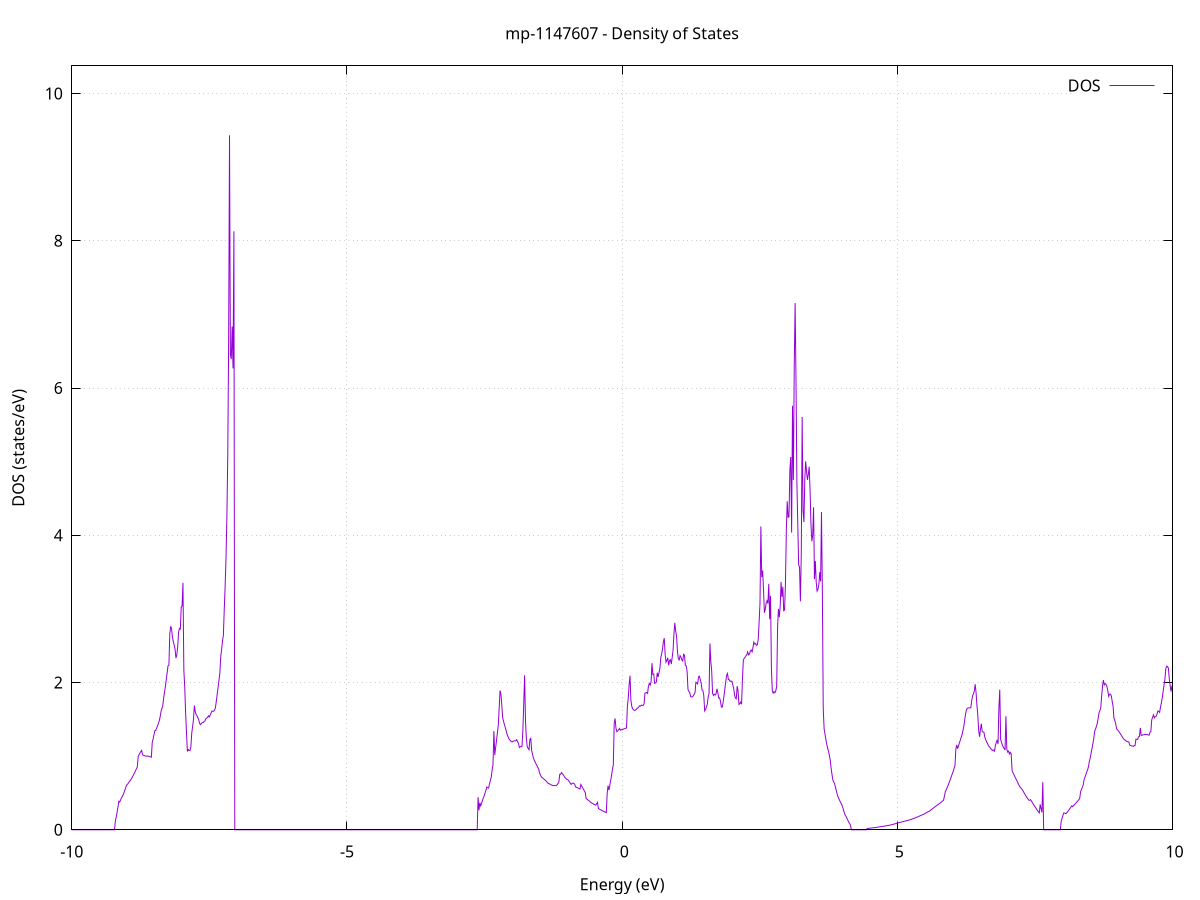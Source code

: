 set title 'mp-1147607 - Density of States'
set xlabel 'Energy (eV)'
set ylabel 'DOS (states/eV)'
set grid
set xrange [-10:10]
set yrange [0:10.375]
set xzeroaxis lt -1
set terminal png size 800,600
set output 'mp-1147607_dos_gnuplot.png'
plot '-' using 1:2 with lines title 'DOS'
-12.336600 0.000000
-12.320700 0.000000
-12.304700 0.000000
-12.288800 0.000000
-12.272800 0.000000
-12.256900 0.000000
-12.240900 0.000000
-12.224900 0.000000
-12.209000 0.000000
-12.193000 0.000000
-12.177100 0.000000
-12.161100 0.000000
-12.145100 0.000000
-12.129200 0.000000
-12.113200 0.000000
-12.097300 0.000000
-12.081300 0.000000
-12.065300 0.000000
-12.049400 0.000000
-12.033400 0.000000
-12.017500 0.000000
-12.001500 0.000000
-11.985600 0.000000
-11.969600 0.000000
-11.953600 0.000000
-11.937700 0.000000
-11.921700 0.000000
-11.905800 0.000000
-11.889800 0.000000
-11.873800 0.000000
-11.857900 0.000000
-11.841900 0.000000
-11.826000 0.000000
-11.810000 0.000000
-11.794100 0.000000
-11.778100 0.000000
-11.762100 0.000000
-11.746200 0.000000
-11.730200 0.000000
-11.714300 0.000000
-11.698300 0.000000
-11.682300 0.000000
-11.666400 0.000000
-11.650400 0.000000
-11.634500 0.000000
-11.618500 0.000000
-11.602500 0.000000
-11.586600 0.000000
-11.570600 0.000000
-11.554700 0.000000
-11.538700 0.000000
-11.522800 0.000000
-11.506800 0.000000
-11.490800 0.000000
-11.474900 0.000000
-11.458900 0.000000
-11.443000 0.000000
-11.427000 0.000000
-11.411000 0.000000
-11.395100 0.000000
-11.379100 0.000000
-11.363200 0.000000
-11.347200 0.000000
-11.331300 0.000000
-11.315300 0.000000
-11.299300 0.000000
-11.283400 0.000000
-11.267400 0.000000
-11.251500 0.000000
-11.235500 0.000000
-11.219500 0.000000
-11.203600 0.000000
-11.187600 0.000000
-11.171700 0.000000
-11.155700 0.000000
-11.139700 0.000000
-11.123800 0.000000
-11.107800 0.000000
-11.091900 0.000000
-11.075900 0.000000
-11.060000 0.000000
-11.044000 0.000000
-11.028000 0.000000
-11.012100 0.000000
-10.996100 0.000000
-10.980200 0.000000
-10.964200 0.000000
-10.948200 0.000000
-10.932300 0.000000
-10.916300 0.000000
-10.900400 0.000000
-10.884400 0.000000
-10.868500 0.000000
-10.852500 0.000000
-10.836500 0.000000
-10.820600 0.601000
-10.804600 8.304300
-10.788700 9.154700
-10.772700 10.847300
-10.756700 14.480400
-10.740800 12.929200
-10.724800 16.156800
-10.708900 11.578600
-10.692900 7.601000
-10.676900 7.983300
-10.661000 8.047900
-10.645000 4.837700
-10.629100 4.060300
-10.613100 4.159400
-10.597200 5.691500
-10.581200 8.317900
-10.565200 9.568600
-10.549300 11.417500
-10.533300 11.429700
-10.517400 11.474700
-10.501400 16.737500
-10.485400 20.088700
-10.469500 21.642100
-10.453500 0.000000
-10.437600 0.000000
-10.421600 0.000000
-10.405700 0.000000
-10.389700 0.000000
-10.373700 0.000000
-10.357800 27.125000
-10.341800 104.981400
-10.325900 59.890200
-10.309900 209.116600
-10.293900 16.863900
-10.278000 74.113300
-10.262000 0.000000
-10.246100 0.000000
-10.230100 0.000000
-10.214100 0.000000
-10.198200 0.000000
-10.182200 0.000000
-10.166300 0.000000
-10.150300 0.000000
-10.134400 0.000000
-10.118400 0.000000
-10.102400 0.000000
-10.086500 0.000000
-10.070500 0.000000
-10.054600 0.000000
-10.038600 0.000000
-10.022600 0.000000
-10.006700 0.000000
-9.990700 0.000000
-9.974800 0.000000
-9.958800 0.000000
-9.942900 0.000000
-9.926900 0.000000
-9.910900 0.000000
-9.895000 0.000000
-9.879000 0.000000
-9.863100 0.000000
-9.847100 0.000000
-9.831100 0.000000
-9.815200 0.000000
-9.799200 0.000000
-9.783300 0.000000
-9.767300 0.000000
-9.751300 0.000000
-9.735400 0.000000
-9.719400 0.000000
-9.703500 0.000000
-9.687500 0.000000
-9.671600 0.000000
-9.655600 0.000000
-9.639600 0.000000
-9.623700 0.000000
-9.607700 0.000000
-9.591800 0.000000
-9.575800 0.000000
-9.559800 0.000000
-9.543900 0.000000
-9.527900 0.000000
-9.512000 0.000000
-9.496000 0.000000
-9.480100 0.000000
-9.464100 0.000000
-9.448100 0.000000
-9.432200 0.000000
-9.416200 0.000000
-9.400300 0.000000
-9.384300 0.000000
-9.368300 0.000000
-9.352400 0.000000
-9.336400 0.000000
-9.320500 0.000000
-9.304500 0.000000
-9.288500 0.000000
-9.272600 0.000000
-9.256600 0.000000
-9.240700 0.000000
-9.224700 0.000000
-9.208800 0.116600
-9.192800 0.172700
-9.176800 0.236600
-9.160900 0.308400
-9.144900 0.388000
-9.129000 0.376800
-9.113000 0.406500
-9.097000 0.432600
-9.081100 0.455200
-9.065100 0.478500
-9.049200 0.510600
-9.033200 0.544600
-9.017200 0.580300
-9.001300 0.608600
-8.985300 0.619200
-8.969400 0.638000
-8.953400 0.654300
-8.937500 0.668500
-8.921500 0.686700
-8.905500 0.707900
-8.889600 0.730200
-8.873600 0.753600
-8.857700 0.777900
-8.841700 0.802700
-8.825700 0.827600
-8.809800 0.852700
-8.793800 0.991400
-8.777900 1.019300
-8.761900 1.043000
-8.746000 1.062300
-8.730000 1.078100
-8.714000 1.017600
-8.698100 1.012700
-8.682100 1.007700
-8.666200 1.002600
-8.650200 0.999100
-8.634200 1.001100
-8.618300 1.002100
-8.602300 0.997700
-8.586400 0.996600
-8.570400 0.988200
-8.554400 0.985000
-8.538500 1.183900
-8.522500 1.234500
-8.506600 1.289600
-8.490600 1.346500
-8.474700 1.348100
-8.458700 1.379000
-8.442700 1.410400
-8.426800 1.443500
-8.410800 1.480700
-8.394900 1.532800
-8.378900 1.606800
-8.362900 1.646700
-8.347000 1.680900
-8.331000 1.790900
-8.315100 1.869700
-8.299100 1.948600
-8.283200 2.040900
-8.267200 2.134200
-8.251200 2.227000
-8.235300 2.237100
-8.219300 2.657600
-8.203400 2.764500
-8.187400 2.730400
-8.171400 2.614900
-8.155500 2.557100
-8.139500 2.508300
-8.123600 2.455400
-8.107600 2.331700
-8.091600 2.374900
-8.075700 2.486400
-8.059700 2.686400
-8.043800 2.734800
-8.027800 2.725600
-8.011900 3.020800
-7.995900 3.039900
-7.979900 3.353300
-7.964000 2.166400
-7.948000 1.943800
-7.932100 1.593500
-7.916100 1.323200
-7.900100 1.063300
-7.884200 1.089800
-7.868200 1.076200
-7.852300 1.076500
-7.836300 1.124400
-7.820400 1.313200
-7.804400 1.401900
-7.788400 1.501900
-7.772500 1.685700
-7.756500 1.604700
-7.740600 1.564600
-7.724600 1.549300
-7.708600 1.521100
-7.692700 1.490300
-7.676700 1.442700
-7.660800 1.427600
-7.644800 1.444700
-7.628800 1.455500
-7.612900 1.455500
-7.596900 1.470700
-7.581000 1.477200
-7.565000 1.508500
-7.549100 1.516500
-7.533100 1.527700
-7.517100 1.548200
-7.501200 1.530600
-7.485200 1.557900
-7.469300 1.585000
-7.453300 1.613300
-7.437300 1.609300
-7.421400 1.610300
-7.405400 1.624100
-7.389500 1.661500
-7.373500 1.749600
-7.357600 1.842300
-7.341600 1.938800
-7.325600 2.032800
-7.309700 2.127600
-7.293700 2.349700
-7.277800 2.447100
-7.261800 2.563700
-7.245800 2.640200
-7.229900 2.989400
-7.213900 3.303100
-7.198000 3.698500
-7.182000 4.243900
-7.166000 5.093500
-7.150100 6.609500
-7.134100 9.431600
-7.118200 6.454200
-7.102200 6.392600
-7.086300 6.836000
-7.070300 6.266700
-7.054300 8.128400
-7.038400 0.000000
-7.022400 0.000000
-7.006500 0.000000
-6.990500 0.000000
-6.974500 0.000000
-6.958600 0.000000
-6.942600 0.000000
-6.926700 0.000000
-6.910700 0.000000
-6.894800 0.000000
-6.878800 0.000000
-6.862800 0.000000
-6.846900 0.000000
-6.830900 0.000000
-6.815000 0.000000
-6.799000 0.000000
-6.783000 0.000000
-6.767100 0.000000
-6.751100 0.000000
-6.735200 0.000000
-6.719200 0.000000
-6.703200 0.000000
-6.687300 0.000000
-6.671300 0.000000
-6.655400 0.000000
-6.639400 0.000000
-6.623500 0.000000
-6.607500 0.000000
-6.591500 0.000000
-6.575600 0.000000
-6.559600 0.000000
-6.543700 0.000000
-6.527700 0.000000
-6.511700 0.000000
-6.495800 0.000000
-6.479800 0.000000
-6.463900 0.000000
-6.447900 0.000000
-6.432000 0.000000
-6.416000 0.000000
-6.400000 0.000000
-6.384100 0.000000
-6.368100 0.000000
-6.352200 0.000000
-6.336200 0.000000
-6.320200 0.000000
-6.304300 0.000000
-6.288300 0.000000
-6.272400 0.000000
-6.256400 0.000000
-6.240400 0.000000
-6.224500 0.000000
-6.208500 0.000000
-6.192600 0.000000
-6.176600 0.000000
-6.160700 0.000000
-6.144700 0.000000
-6.128700 0.000000
-6.112800 0.000000
-6.096800 0.000000
-6.080900 0.000000
-6.064900 0.000000
-6.048900 0.000000
-6.033000 0.000000
-6.017000 0.000000
-6.001100 0.000000
-5.985100 0.000000
-5.969200 0.000000
-5.953200 0.000000
-5.937200 0.000000
-5.921300 0.000000
-5.905300 0.000000
-5.889400 0.000000
-5.873400 0.000000
-5.857400 0.000000
-5.841500 0.000000
-5.825500 0.000000
-5.809600 0.000000
-5.793600 0.000000
-5.777600 0.000000
-5.761700 0.000000
-5.745700 0.000000
-5.729800 0.000000
-5.713800 0.000000
-5.697900 0.000000
-5.681900 0.000000
-5.665900 0.000000
-5.650000 0.000000
-5.634000 0.000000
-5.618100 0.000000
-5.602100 0.000000
-5.586100 0.000000
-5.570200 0.000000
-5.554200 0.000000
-5.538300 0.000000
-5.522300 0.000000
-5.506400 0.000000
-5.490400 0.000000
-5.474400 0.000000
-5.458500 0.000000
-5.442500 0.000000
-5.426600 0.000000
-5.410600 0.000000
-5.394600 0.000000
-5.378700 0.000000
-5.362700 0.000000
-5.346800 0.000000
-5.330800 0.000000
-5.314800 0.000000
-5.298900 0.000000
-5.282900 0.000000
-5.267000 0.000000
-5.251000 0.000000
-5.235100 0.000000
-5.219100 0.000000
-5.203100 0.000000
-5.187200 0.000000
-5.171200 0.000000
-5.155300 0.000000
-5.139300 0.000000
-5.123300 0.000000
-5.107400 0.000000
-5.091400 0.000000
-5.075500 0.000000
-5.059500 0.000000
-5.043600 0.000000
-5.027600 0.000000
-5.011600 0.000000
-4.995700 0.000000
-4.979700 0.000000
-4.963800 0.000000
-4.947800 0.000000
-4.931800 0.000000
-4.915900 0.000000
-4.899900 0.000000
-4.884000 0.000000
-4.868000 0.000000
-4.852000 0.000000
-4.836100 0.000000
-4.820100 0.000000
-4.804200 0.000000
-4.788200 0.000000
-4.772300 0.000000
-4.756300 0.000000
-4.740300 0.000000
-4.724400 0.000000
-4.708400 0.000000
-4.692500 0.000000
-4.676500 0.000000
-4.660500 0.000000
-4.644600 0.000000
-4.628600 0.000000
-4.612700 0.000000
-4.596700 0.000000
-4.580700 0.000000
-4.564800 0.000000
-4.548800 0.000000
-4.532900 0.000000
-4.516900 0.000000
-4.501000 0.000000
-4.485000 0.000000
-4.469000 0.000000
-4.453100 0.000000
-4.437100 0.000000
-4.421200 0.000000
-4.405200 0.000000
-4.389200 0.000000
-4.373300 0.000000
-4.357300 0.000000
-4.341400 0.000000
-4.325400 0.000000
-4.309500 0.000000
-4.293500 0.000000
-4.277500 0.000000
-4.261600 0.000000
-4.245600 0.000000
-4.229700 0.000000
-4.213700 0.000000
-4.197700 0.000000
-4.181800 0.000000
-4.165800 0.000000
-4.149900 0.000000
-4.133900 0.000000
-4.117900 0.000000
-4.102000 0.000000
-4.086000 0.000000
-4.070100 0.000000
-4.054100 0.000000
-4.038200 0.000000
-4.022200 0.000000
-4.006200 0.000000
-3.990300 0.000000
-3.974300 0.000000
-3.958400 0.000000
-3.942400 0.000000
-3.926400 0.000000
-3.910500 0.000000
-3.894500 0.000000
-3.878600 0.000000
-3.862600 0.000000
-3.846700 0.000000
-3.830700 0.000000
-3.814700 0.000000
-3.798800 0.000000
-3.782800 0.000000
-3.766900 0.000000
-3.750900 0.000000
-3.734900 0.000000
-3.719000 0.000000
-3.703000 0.000000
-3.687100 0.000000
-3.671100 0.000000
-3.655100 0.000000
-3.639200 0.000000
-3.623200 0.000000
-3.607300 0.000000
-3.591300 0.000000
-3.575400 0.000000
-3.559400 0.000000
-3.543400 0.000000
-3.527500 0.000000
-3.511500 0.000000
-3.495600 0.000000
-3.479600 0.000000
-3.463600 0.000000
-3.447700 0.000000
-3.431700 0.000000
-3.415800 0.000000
-3.399800 0.000000
-3.383900 0.000000
-3.367900 0.000000
-3.351900 0.000000
-3.336000 0.000000
-3.320000 0.000000
-3.304100 0.000000
-3.288100 0.000000
-3.272100 0.000000
-3.256200 0.000000
-3.240200 0.000000
-3.224300 0.000000
-3.208300 0.000000
-3.192300 0.000000
-3.176400 0.000000
-3.160400 0.000000
-3.144500 0.000000
-3.128500 0.000000
-3.112600 0.000000
-3.096600 0.000000
-3.080600 0.000000
-3.064700 0.000000
-3.048700 0.000000
-3.032800 0.000000
-3.016800 0.000000
-3.000800 0.000000
-2.984900 0.000000
-2.968900 0.000000
-2.953000 0.000000
-2.937000 0.000000
-2.921100 0.000000
-2.905100 0.000000
-2.889100 0.000000
-2.873200 0.000000
-2.857200 0.000000
-2.841300 0.000000
-2.825300 0.000000
-2.809300 0.000000
-2.793400 0.000000
-2.777400 0.000000
-2.761500 0.000000
-2.745500 0.000000
-2.729500 0.000000
-2.713600 0.000000
-2.697600 0.000000
-2.681700 0.000000
-2.665700 0.000000
-2.649800 0.000000
-2.633800 0.000000
-2.617800 0.442900
-2.601900 0.265900
-2.585900 0.368100
-2.570000 0.324600
-2.554000 0.360500
-2.538000 0.397500
-2.522100 0.435800
-2.506100 0.461500
-2.490200 0.500500
-2.474200 0.541200
-2.458300 0.581200
-2.442300 0.570000
-2.426300 0.565900
-2.410400 0.624700
-2.394400 0.667600
-2.378500 0.714800
-2.362500 0.816200
-2.346500 0.882700
-2.330600 1.341100
-2.314600 1.014100
-2.298700 1.115500
-2.282700 1.216600
-2.266700 1.317200
-2.250800 1.417300
-2.234800 1.643900
-2.218900 1.890800
-2.202900 1.844900
-2.187000 1.694600
-2.171000 1.522100
-2.155000 1.472500
-2.139100 1.430900
-2.123100 1.388000
-2.107200 1.344500
-2.091200 1.298900
-2.075200 1.267100
-2.059300 1.237900
-2.043300 1.222400
-2.027400 1.207900
-2.011400 1.196600
-1.995500 1.194000
-1.979500 1.204200
-1.963500 1.206800
-1.947600 1.208600
-1.931600 1.210000
-1.915700 1.223600
-1.899700 1.196500
-1.883700 1.172700
-1.867800 1.117800
-1.851800 1.125700
-1.835900 1.132600
-1.819900 1.133300
-1.803900 1.346400
-1.788000 1.716500
-1.772000 2.098200
-1.756100 1.473600
-1.740100 1.238000
-1.724200 1.127100
-1.708200 1.106700
-1.692200 1.086700
-1.676300 1.223100
-1.660300 1.248100
-1.644400 1.077900
-1.628400 1.026400
-1.612400 0.977000
-1.596500 0.942700
-1.580500 0.918200
-1.564600 0.894300
-1.548600 0.870800
-1.532700 0.847800
-1.516700 0.825200
-1.500700 0.771800
-1.484800 0.745700
-1.468800 0.719700
-1.452900 0.709300
-1.436900 0.698900
-1.420900 0.688600
-1.405000 0.678400
-1.389000 0.668200
-1.373100 0.654400
-1.357100 0.640500
-1.341100 0.627500
-1.325200 0.625400
-1.309200 0.618100
-1.293300 0.611400
-1.277300 0.605400
-1.261400 0.602400
-1.245400 0.600700
-1.229400 0.600000
-1.213500 0.599800
-1.197500 0.599900
-1.181600 0.610300
-1.165600 0.628500
-1.149600 0.648200
-1.133700 0.754100
-1.117700 0.753000
-1.101800 0.777700
-1.085800 0.762100
-1.069900 0.745400
-1.053900 0.727800
-1.037900 0.709200
-1.022000 0.695900
-1.006000 0.687300
-0.990100 0.679100
-0.974100 0.671000
-0.958100 0.649100
-0.942200 0.633200
-0.926200 0.616100
-0.910300 0.629500
-0.894300 0.635200
-0.878300 0.627500
-0.862400 0.619500
-0.846400 0.582200
-0.830500 0.577300
-0.814500 0.572000
-0.798600 0.566200
-0.782600 0.560000
-0.766600 0.553100
-0.750700 0.615000
-0.734700 0.593100
-0.718800 0.571500
-0.702800 0.550200
-0.686800 0.529200
-0.670900 0.508500
-0.654900 0.425800
-0.639000 0.415900
-0.623000 0.406200
-0.607000 0.397000
-0.591100 0.388100
-0.575100 0.374500
-0.559200 0.366900
-0.543200 0.359800
-0.527300 0.352100
-0.511300 0.345600
-0.495300 0.340200
-0.479400 0.334800
-0.463400 0.352000
-0.447500 0.372300
-0.431500 0.288000
-0.415500 0.281400
-0.399600 0.274800
-0.383600 0.268400
-0.367700 0.262200
-0.351700 0.256000
-0.335800 0.250000
-0.319800 0.244100
-0.303800 0.238300
-0.287900 0.232600
-0.271900 0.495000
-0.256000 0.599100
-0.240000 0.539400
-0.224000 0.601800
-0.208100 0.669100
-0.192100 0.741400
-0.176200 0.818700
-0.160200 0.883000
-0.144200 1.446100
-0.128300 1.511900
-0.112300 1.380300
-0.096400 1.332700
-0.080400 1.343800
-0.064500 1.358100
-0.048500 1.376000
-0.032500 1.353500
-0.016600 1.362700
-0.000600 1.356000
0.015300 1.365000
0.031300 1.369600
0.047300 1.374200
0.063200 1.378500
0.079200 1.382700
0.095100 1.672900
0.111100 1.790400
0.127000 1.970500
0.143000 2.092500
0.159000 1.757500
0.174900 1.677300
0.190900 1.641500
0.206800 1.630800
0.222800 1.621100
0.238800 1.623900
0.254700 1.635100
0.270700 1.648200
0.286600 1.654500
0.302600 1.669200
0.318600 1.685000
0.334500 1.678400
0.350500 1.692900
0.366400 1.691000
0.382400 1.687300
0.398300 1.711600
0.414300 1.857200
0.430300 1.859000
0.446200 1.864500
0.462200 1.852300
0.478100 1.953100
0.494100 1.988200
0.510100 1.964700
0.526000 2.010200
0.542000 2.262900
0.557900 2.109500
0.573900 2.115300
0.589800 1.988700
0.605800 1.993900
0.621800 2.009000
0.637700 2.133300
0.653700 2.076500
0.669600 2.131000
0.685600 2.193400
0.701600 2.330700
0.717500 2.389900
0.733500 2.453200
0.749400 2.555300
0.765400 2.601900
0.781400 2.380100
0.797300 2.275800
0.813300 2.301600
0.829200 2.336300
0.845200 2.235300
0.861100 2.297900
0.877100 2.310700
0.893100 2.250700
0.909000 2.339900
0.925000 2.434100
0.940900 2.659500
0.956900 2.810700
0.972900 2.698300
0.988800 2.628800
1.004800 2.427600
1.020700 2.320800
1.036700 2.306200
1.052600 2.364900
1.068600 2.341500
1.084600 2.307300
1.100500 2.292500
1.116500 2.383200
1.132400 2.371900
1.148400 2.234400
1.164400 2.224800
1.180300 2.150900
1.196300 1.906900
1.212200 1.880500
1.228200 1.863300
1.244200 1.810200
1.260100 1.804100
1.276100 1.804300
1.292000 1.819200
1.308000 1.838400
1.323900 1.861200
1.339900 2.003200
1.355900 1.994100
1.371800 1.980600
1.387800 2.076200
1.403700 2.085200
1.419700 2.041600
1.435700 1.992700
1.451600 1.898900
1.467600 1.889000
1.483500 1.822900
1.499500 1.613200
1.515400 1.633900
1.531400 1.669100
1.547400 1.705000
1.563300 1.805800
1.579300 1.852100
1.595200 2.529900
1.611200 2.284300
1.627200 2.157300
1.643100 1.853200
1.659100 1.824000
1.675000 1.840300
1.691000 1.830000
1.707000 1.848400
1.722900 1.915400
1.738900 1.862900
1.754800 1.789500
1.770800 1.791400
1.786700 1.744600
1.802700 1.666900
1.818700 1.665100
1.834600 1.730900
1.850600 1.819800
1.866500 1.918400
1.882500 2.011800
1.898500 2.096900
1.914400 2.123000
1.930400 2.039600
1.946300 2.037900
1.962300 2.014200
1.978200 2.020000
1.994200 2.017200
2.010200 1.970000
2.026100 1.922700
2.042100 1.832400
2.058000 1.789200
2.074000 1.778900
2.090000 1.951300
2.105900 1.892000
2.121900 1.702500
2.137800 1.711800
2.153800 1.734000
2.169800 1.704900
2.185700 2.036800
2.201700 2.301200
2.217600 2.328900
2.233600 2.341100
2.249500 2.363900
2.265500 2.378300
2.281500 2.415300
2.297400 2.374400
2.313400 2.386500
2.329300 2.429400
2.345300 2.441500
2.361300 2.416400
2.377200 2.477500
2.393200 2.548300
2.409100 2.522000
2.425100 2.529800
2.441000 2.504300
2.457000 2.513900
2.473000 2.586800
2.488900 2.822700
2.504900 3.076600
2.520800 4.120400
2.536800 3.431700
2.552800 3.521300
2.568700 3.256800
2.584700 2.947700
2.600600 2.995300
2.616600 3.077400
2.632600 3.110800
2.648500 3.073900
2.664500 3.340600
2.680400 2.860300
2.696400 3.177900
2.712300 2.185100
2.728300 1.888900
2.744300 1.855500
2.760200 1.875700
2.776200 1.861100
2.792100 1.890300
2.808100 1.941900
2.824100 2.751300
2.840000 2.999800
2.856000 2.887300
2.871900 3.042200
2.887900 3.365900
2.903800 3.162200
2.919800 3.300000
2.935800 2.968300
2.951700 2.991000
2.967700 3.361100
2.983600 4.076200
2.999600 4.461500
3.015600 4.243500
3.031500 4.253800
3.047500 4.879900
3.063400 5.062400
3.079400 4.035800
3.095400 5.758800
3.111300 4.751800
3.127300 6.306300
3.143200 7.153300
3.159200 6.082200
3.175100 4.718700
3.191100 4.162200
3.207100 3.598400
3.223000 3.569700
3.239000 3.102400
3.254900 3.742900
3.270900 5.606000
3.286900 4.335800
3.302800 4.179500
3.318800 4.757400
3.334700 5.003800
3.350700 4.862800
3.366700 4.751600
3.382600 4.827400
3.398600 4.930600
3.414500 4.610800
3.430500 4.157400
3.446400 3.918100
3.462400 3.996200
3.478400 4.379900
3.494300 3.404600
3.510300 3.649300
3.526200 3.362200
3.542200 3.241600
3.558200 3.264600
3.574100 3.329700
3.590100 3.498700
3.606000 3.373000
3.622000 4.316100
3.637900 3.243200
3.653900 1.645500
3.669900 1.372300
3.685800 1.298400
3.701800 1.226900
3.717700 1.161600
3.733700 1.107300
3.749700 1.065400
3.765600 1.008500
3.781600 0.944300
3.797500 0.832400
3.813500 0.748400
3.829500 0.671900
3.845400 0.650500
3.861400 0.624000
3.877300 0.575500
3.893300 0.525000
3.909200 0.478500
3.925200 0.444000
3.941200 0.416300
3.957100 0.390500
3.973100 0.366300
3.989000 0.342100
4.005000 0.313800
4.021000 0.270700
4.036900 0.231900
4.052900 0.197300
4.068800 0.182300
4.084800 0.155000
4.100700 0.129700
4.116700 0.106400
4.132700 0.085000
4.148600 0.065600
4.164600 0.000000
4.180500 0.000000
4.196500 0.000000
4.212500 0.000000
4.228400 0.000000
4.244400 0.000000
4.260300 0.000000
4.276300 0.000000
4.292300 0.000000
4.308200 0.000000
4.324200 0.000000
4.340100 0.000000
4.356100 0.000000
4.372000 0.000000
4.388000 0.000000
4.404000 0.000000
4.419900 0.000000
4.435900 0.000000
4.451800 0.017100
4.467800 0.018500
4.483800 0.019800
4.499700 0.021200
4.515700 0.022700
4.531600 0.024100
4.547600 0.025700
4.563500 0.027200
4.579500 0.028800
4.595500 0.030400
4.611400 0.032100
4.627400 0.033800
4.643300 0.035500
4.659300 0.037300
4.675300 0.039100
4.691200 0.040900
4.707200 0.042800
4.723100 0.044700
4.739100 0.046600
4.755100 0.048600
4.771000 0.050600
4.787000 0.052700
4.802900 0.054800
4.818900 0.056900
4.834800 0.059100
4.850800 0.061300
4.866800 0.063500
4.882700 0.066100
4.898700 0.069100
4.914600 0.072200
4.930600 0.075500
4.946600 0.078900
4.962500 0.082300
4.978500 0.085900
4.994400 0.089600
5.010400 0.093400
5.026300 0.096300
5.042300 0.099300
5.058300 0.102300
5.074200 0.105300
5.090200 0.108300
5.106100 0.111300
5.122100 0.114300
5.138100 0.117300
5.154000 0.120300
5.170000 0.123500
5.185900 0.126900
5.201900 0.130200
5.217900 0.133500
5.233800 0.137000
5.249800 0.140900
5.265700 0.145000
5.281700 0.149200
5.297600 0.153600
5.313600 0.158200
5.329600 0.162900
5.345500 0.167700
5.361500 0.172700
5.377400 0.177800
5.393400 0.183100
5.409400 0.188500
5.425300 0.194100
5.441300 0.199800
5.457200 0.204000
5.473200 0.208900
5.489100 0.213800
5.505100 0.222600
5.521100 0.229000
5.537000 0.235400
5.553000 0.241900
5.568900 0.248500
5.584900 0.255200
5.600900 0.262000
5.616800 0.273900
5.632800 0.282000
5.648700 0.291300
5.664700 0.301300
5.680700 0.310300
5.696600 0.318800
5.712600 0.327400
5.728500 0.336000
5.744500 0.344700
5.760400 0.353500
5.776400 0.362400
5.792400 0.371200
5.808300 0.382600
5.824300 0.392300
5.840200 0.402200
5.856200 0.457900
5.872200 0.517900
5.888100 0.543800
5.904100 0.570800
5.920000 0.598900
5.936000 0.628600
5.951900 0.660500
5.967900 0.693700
5.983900 0.727300
5.999800 0.762400
6.015800 0.794500
6.031700 0.835800
6.047700 0.871100
6.063700 1.098600
6.079600 1.152800
6.095600 1.101100
6.111500 1.139300
6.127500 1.177500
6.143500 1.215700
6.159400 1.251500
6.175400 1.292300
6.191300 1.342400
6.207300 1.403700
6.223200 1.481900
6.239200 1.572200
6.255200 1.624100
6.271100 1.650600
6.287100 1.654700
6.303000 1.655300
6.319000 1.655400
6.335000 1.656700
6.350900 1.750400
6.366900 1.815500
6.382800 1.848600
6.398800 1.882600
6.414700 1.976700
6.430700 1.862400
6.446700 1.689800
6.462600 1.555500
6.478600 1.344700
6.494500 1.262500
6.510500 1.364600
6.526500 1.440500
6.542400 1.334600
6.558400 1.328800
6.574300 1.323800
6.590300 1.255200
6.606300 1.225800
6.622200 1.192500
6.638200 1.175100
6.654100 1.143800
6.670100 1.129300
6.686000 1.114100
6.702000 1.098200
6.718000 1.085900
6.733900 1.077400
6.749900 1.083000
6.765800 1.068100
6.781800 1.145700
6.797800 1.184600
6.813700 1.220700
6.829700 1.164500
6.845600 1.655100
6.861600 1.903100
6.877500 1.224800
6.893500 1.187100
6.909500 1.146200
6.925400 1.124500
6.941400 1.105100
6.957300 1.082600
6.973300 1.542100
6.989300 1.095100
7.005200 1.055300
7.021200 1.068500
7.037100 1.029500
7.053100 1.051600
7.069100 1.028600
7.085000 0.805400
7.101000 0.777300
7.116900 0.750600
7.132900 0.725600
7.148800 0.701300
7.164800 0.677400
7.180800 0.653600
7.196700 0.626900
7.212700 0.603400
7.228600 0.581700
7.244600 0.566300
7.260600 0.554400
7.276500 0.538500
7.292500 0.516500
7.308400 0.495300
7.324400 0.474900
7.340300 0.455300
7.356300 0.436500
7.372300 0.418600
7.388200 0.403000
7.404200 0.400200
7.420100 0.408900
7.436100 0.391600
7.452100 0.371600
7.468000 0.351700
7.484000 0.332500
7.499900 0.313800
7.515900 0.295700
7.531900 0.278100
7.547800 0.261100
7.563800 0.244600
7.579700 0.228800
7.595700 0.344600
7.611600 0.288200
7.627600 0.235100
7.643600 0.646500
7.659500 0.000000
7.675500 0.000000
7.691400 0.000000
7.707400 0.000000
7.723400 0.000000
7.739300 0.000000
7.755300 0.000000
7.771200 0.000000
7.787200 0.000000
7.803200 0.000000
7.819100 0.000000
7.835100 0.000000
7.851000 0.000000
7.867000 0.000000
7.882900 0.000000
7.898900 0.000000
7.914900 0.000000
7.930800 0.000000
7.946800 0.000000
7.962700 0.000000
7.978700 0.121800
7.994700 0.159600
8.010600 0.199700
8.026600 0.230500
8.042500 0.225400
8.058500 0.219300
8.074400 0.225600
8.090400 0.241300
8.106400 0.257500
8.122300 0.274000
8.138300 0.290900
8.154200 0.308200
8.170200 0.325800
8.186200 0.313700
8.202100 0.326900
8.218100 0.340200
8.234000 0.353700
8.250000 0.367400
8.266000 0.379700
8.281900 0.394500
8.297900 0.409500
8.313800 0.424800
8.329800 0.517600
8.345700 0.546400
8.361700 0.576300
8.377700 0.607400
8.393600 0.679700
8.409600 0.713800
8.425500 0.749100
8.441500 0.787300
8.457500 0.813700
8.473400 0.859000
8.489400 0.927700
8.505300 0.975500
8.521300 1.041800
8.537200 1.103700
8.553200 1.168900
8.569200 1.237200
8.585100 1.333600
8.601100 1.369100
8.617000 1.401400
8.633000 1.445800
8.649000 1.512000
8.664900 1.587600
8.680900 1.619100
8.696800 1.658100
8.712800 1.819900
8.728800 1.954000
8.744700 2.033900
8.760700 1.967000
8.776600 1.984100
8.792600 1.976800
8.808500 1.946200
8.824500 1.888700
8.840500 1.812100
8.856400 1.841900
8.872400 1.842700
8.888300 1.819700
8.904300 1.744000
8.920300 1.675400
8.936200 1.513500
8.952200 1.484300
8.968100 1.442100
8.984100 1.370100
9.000000 1.362300
9.016000 1.344100
9.032000 1.327300
9.047900 1.310000
9.063900 1.290400
9.079800 1.270200
9.095800 1.251300
9.111800 1.234400
9.127700 1.223300
9.143700 1.213500
9.159600 1.205500
9.175600 1.197900
9.191600 1.196600
9.207500 1.191400
9.223500 1.147000
9.239400 1.143300
9.255400 1.140000
9.271300 1.136900
9.287300 1.132700
9.303300 1.142400
9.319200 1.141600
9.335200 1.230100
9.351100 1.229200
9.367100 1.226700
9.383100 1.262400
9.399000 1.267900
9.415000 1.384300
9.430900 1.281200
9.446900 1.285500
9.462800 1.288600
9.478800 1.290800
9.494800 1.293500
9.510700 1.294000
9.526700 1.293500
9.542600 1.291900
9.558600 1.289200
9.574600 1.283600
9.590500 1.326100
9.606500 1.333200
9.622400 1.491700
9.638400 1.526800
9.654400 1.560700
9.670300 1.520200
9.686300 1.535500
9.702200 1.542700
9.718200 1.567000
9.734100 1.614100
9.750100 1.608900
9.766100 1.593900
9.782000 1.664500
9.798000 1.725800
9.813900 1.792800
9.829900 1.879700
9.845900 1.962000
9.861800 2.042400
9.877800 2.183800
9.893700 2.222800
9.909700 2.216600
9.925600 2.194000
9.941600 2.050500
9.957600 1.957000
9.973500 1.877900
9.989500 1.955100
10.005400 1.959600
10.021400 1.965900
10.037400 2.012500
10.053300 2.034900
10.069300 2.064800
10.085200 2.129200
10.101200 2.200200
10.117200 2.280000
10.133100 2.359600
10.149100 2.599100
10.165000 2.672400
10.181000 2.619000
10.196900 2.339900
10.212900 2.221000
10.228900 2.425000
10.244800 2.282500
10.260800 2.392400
10.276700 2.317200
10.292700 2.329400
10.308700 2.388700
10.324600 2.487900
10.340600 2.496900
10.356500 2.746000
10.372500 2.904000
10.388400 2.961100
10.404400 2.803700
10.420400 2.783900
10.436300 2.777000
10.452300 2.728200
10.468200 2.804900
10.484200 2.853400
10.500200 6.468400
10.516100 3.221400
10.532100 3.199500
10.548000 3.115700
10.564000 3.051400
10.580000 3.047600
10.595900 3.071800
10.611900 3.277800
10.627800 3.110200
10.643800 3.177000
10.659700 3.155200
10.675700 2.970200
10.691700 2.571700
10.707600 2.295000
10.723600 2.271700
10.739500 2.188900
10.755500 2.071000
10.771500 2.032300
10.787400 2.011300
10.803400 1.992800
10.819300 2.007400
10.835300 2.078400
10.851200 2.079200
10.867200 2.106700
10.883200 2.114200
10.899100 2.115200
10.915100 2.111300
10.931000 2.154600
10.947000 2.167800
10.963000 1.783500
10.978900 1.788600
10.994900 1.863900
11.010800 2.041400
11.026800 2.186200
11.042800 2.155900
11.058700 1.912500
11.074700 1.906200
11.090600 1.892400
11.106600 2.024200
11.122500 2.014200
11.138500 2.018800
11.154500 1.762800
11.170400 1.737800
11.186400 2.565900
11.202300 2.621200
11.218300 2.588700
11.234300 2.456400
11.250200 2.562800
11.266200 2.173600
11.282100 2.236100
11.298100 2.271100
11.314000 2.610500
11.330000 2.717700
11.346000 3.116400
11.361900 3.214400
11.377900 3.353800
11.393800 3.084900
11.409800 3.063100
11.425800 3.074000
11.441700 3.079700
11.457700 3.236200
11.473600 3.201400
11.489600 2.889300
11.505600 2.816100
11.521500 2.663600
11.537500 2.495600
11.553400 2.269600
11.569400 2.122300
11.585300 2.062300
11.601300 2.018500
11.617300 1.976200
11.633200 1.882800
11.649200 1.955600
11.665100 1.989700
11.681100 2.049700
11.697100 2.192200
11.713000 2.374500
11.729000 2.517200
11.744900 2.641000
11.760900 3.191100
11.776900 3.437400
11.792800 3.537600
11.808800 3.544800
11.824700 2.801600
11.840700 2.547100
11.856600 2.490800
11.872600 2.359100
11.888600 2.235900
11.904500 2.022900
11.920500 1.827900
11.936400 1.797400
11.952400 1.751500
11.968400 1.745400
11.984300 1.722800
12.000300 1.708700
12.016200 1.693800
12.032200 1.715600
12.048100 1.948100
12.064100 1.935800
12.080100 1.978200
12.096000 1.910200
12.112000 1.954200
12.127900 2.138800
12.143900 2.239100
12.159900 2.140300
12.175800 2.251500
12.191800 2.477600
12.207700 3.531600
12.223700 2.978400
12.239700 2.958900
12.255600 2.891100
12.271600 2.829300
12.287500 2.768400
12.303500 2.707300
12.319400 2.528000
12.335400 2.519000
12.351400 2.967000
12.367300 2.510700
12.383300 2.271700
12.399200 2.616700
12.415200 2.023900
12.431200 1.888600
12.447100 2.224600
12.463100 2.409800
12.479000 3.247000
12.495000 3.621900
12.510900 2.802800
12.526900 2.763600
12.542900 2.662900
12.558800 2.535800
12.574800 2.481900
12.590700 2.552900
12.606700 2.586200
12.622700 2.668800
12.638600 2.688800
12.654600 2.690600
12.670500 2.776600
12.686500 2.820700
12.702500 2.898500
12.718400 2.773900
12.734400 2.618100
12.750300 2.681900
12.766300 2.748100
12.782200 2.587100
12.798200 2.548700
12.814200 2.536100
12.830100 2.519100
12.846100 2.560400
12.862000 2.741800
12.878000 2.668100
12.894000 2.517000
12.909900 2.342200
12.925900 2.532500
12.941800 2.451100
12.957800 2.530300
12.973700 2.389000
12.989700 2.583200
13.005700 2.796600
13.021600 2.727700
13.037600 2.526800
13.053500 2.484400
13.069500 2.452100
13.085500 2.425800
13.101400 2.482200
13.117400 2.597100
13.133300 2.582800
13.149300 2.841800
13.165300 2.974500
13.181200 3.067900
13.197200 2.940100
13.213100 3.259200
13.229100 2.781000
13.245000 2.770400
13.261000 2.757300
13.277000 2.743500
13.292900 2.896400
13.308900 3.248800
13.324800 3.376800
13.340800 3.127300
13.356800 2.723400
13.372700 2.558100
13.388700 2.451400
13.404600 2.327100
13.420600 2.291900
13.436500 2.290700
13.452500 2.350400
13.468500 2.370200
13.484400 2.446400
13.500400 2.382200
13.516300 2.429300
13.532300 2.655800
13.548300 2.490600
13.564200 2.429300
13.580200 2.145800
13.596100 2.231700
13.612100 2.107500
13.628100 1.934400
13.644000 1.754600
13.660000 1.546300
13.675900 1.365500
13.691900 1.364200
13.707800 1.395700
13.723800 1.399200
13.739800 1.407300
13.755700 1.424600
13.771700 1.504700
13.787600 1.717600
13.803600 1.763600
13.819600 1.628700
13.835500 1.426900
13.851500 1.426400
13.867400 1.349300
13.883400 1.340700
13.899300 1.334500
13.915300 1.350100
13.931300 1.359200
13.947200 1.479400
13.963200 1.469900
13.979100 1.463900
13.995100 1.342800
14.011100 1.373700
14.027000 1.453400
14.043000 1.491200
14.058900 1.562800
14.074900 1.804100
14.090900 1.797400
14.106800 1.772000
14.122800 1.658500
14.138700 1.679300
14.154700 1.702500
14.170600 1.710900
14.186600 1.757500
14.202600 1.714600
14.218500 1.715800
14.234500 1.722100
14.250400 1.746600
14.266400 1.686500
14.282400 1.692800
14.298300 1.692000
14.314300 1.722600
14.330200 1.721500
14.346200 1.723500
14.362100 1.760100
14.378100 1.754700
14.394100 1.760900
14.410000 1.801900
14.426000 1.847100
14.441900 1.954000
14.457900 2.013000
14.473900 2.056400
14.489800 2.132000
14.505800 2.140800
14.521700 2.153200
14.537700 2.189400
14.553700 2.277500
14.569600 2.122400
14.585600 2.095400
14.601500 1.898500
14.617500 1.727300
14.633400 1.461400
14.649400 1.364700
14.665400 1.328600
14.681300 1.296500
14.697300 1.270400
14.713200 1.249400
14.729200 1.235900
14.745200 1.240200
14.761100 1.267900
14.777100 1.295900
14.793000 1.362000
14.809000 1.511900
14.824900 1.626400
14.840900 1.703800
14.856900 1.778800
14.872800 1.838200
14.888800 1.892700
14.904700 2.110600
14.920700 2.312600
14.936700 2.427200
14.952600 2.483900
14.968600 2.491100
14.984500 2.338800
15.000500 2.206600
15.016500 2.078100
15.032400 1.956800
15.048400 1.842100
15.064300 1.735200
15.080300 1.811200
15.096200 2.040400
15.112200 2.359800
15.128200 1.713700
15.144100 1.704800
15.160100 1.728700
15.176000 1.756100
15.192000 1.789300
15.208000 1.857400
15.223900 2.109000
15.239900 2.078500
15.255800 2.098100
15.271800 2.098000
15.287700 2.099600
15.303700 2.068600
15.319700 2.085500
15.335600 2.095200
15.351600 2.037200
15.367500 2.208900
15.383500 2.785100
15.399500 2.270100
15.415400 2.293400
15.431400 2.332900
15.447300 2.398300
15.463300 2.479000
15.479300 2.706400
15.495200 2.700000
15.511200 2.817800
15.527100 2.839500
15.543100 2.801400
15.559000 2.777500
15.575000 2.826800
15.591000 2.951700
15.606900 2.813100
15.622900 3.076600
15.638800 2.629900
15.654800 2.585100
15.670800 2.595700
15.686700 2.532500
15.702700 2.467500
15.718600 2.498000
15.734600 2.445900
15.750500 2.378600
15.766500 2.210500
15.782500 2.283900
15.798400 2.207500
15.814400 2.070400
15.830300 2.005600
15.846300 2.016700
15.862300 2.006200
15.878200 1.998400
15.894200 1.993000
15.910100 1.955000
15.926100 1.953700
15.942100 2.014500
15.958000 2.039400
15.974000 2.079600
15.989900 2.145200
16.005900 2.195500
16.021800 2.240100
16.037800 2.279600
16.053800 2.330800
16.069700 2.386400
16.085700 2.442000
16.101600 2.569700
16.117600 2.683400
16.133600 2.797000
16.149500 3.021500
16.165500 3.092200
16.181400 3.153400
16.197400 3.144600
16.213400 3.070300
16.229300 2.821100
16.245300 2.717200
16.261200 2.644500
16.277200 2.568800
16.293100 2.493300
16.309100 2.476900
16.325100 2.461300
16.341000 2.460100
16.357000 2.551300
16.372900 2.518400
16.388900 2.512900
16.404900 2.475300
16.420800 2.453000
16.436800 2.370600
16.452700 2.776900
16.468700 2.648500
16.484600 2.369100
16.500600 2.256000
16.516600 2.156700
16.532500 2.238300
16.548500 2.238900
16.564400 2.204300
16.580400 2.194700
16.596400 2.158900
16.612300 2.232800
16.628300 2.336200
16.644200 2.280200
16.660200 2.422500
16.676200 2.395300
16.692100 2.206400
16.708100 2.219900
16.724000 2.165300
16.740000 2.107100
16.755900 1.980900
16.771900 1.952500
16.787900 1.759900
16.803800 1.512800
16.819800 1.281400
16.835700 1.258200
16.851700 1.241200
16.867700 1.233500
16.883600 1.240400
16.899600 1.302000
16.915500 1.287500
16.931500 1.310700
16.947400 1.281000
16.963400 1.320800
16.979400 1.369800
16.995300 1.417300
17.011300 1.465200
17.027200 1.354600
17.043200 1.357500
17.059200 1.363500
17.075100 1.418500
17.091100 1.579000
17.107000 1.636100
17.123000 1.693400
17.139000 1.581800
17.154900 1.687000
17.170900 2.153500
17.186800 2.202900
17.202800 2.092400
17.218700 1.959200
17.234700 1.891700
17.250700 1.693200
17.266600 1.427200
17.282600 1.211100
17.298500 1.176400
17.314500 1.151700
17.330500 1.130300
17.346400 1.090200
17.362400 1.067900
17.378300 1.000300
17.394300 0.986800
17.410200 0.974400
17.426200 1.009800
17.442200 1.171400
17.458100 1.428900
17.474100 1.420900
17.490000 1.430800
17.506000 1.440600
17.522000 1.332600
17.537900 1.353100
17.553900 1.374800
17.569800 1.663800
17.585800 1.760900
17.601800 1.527400
17.617700 1.479000
17.633700 1.474900
17.649600 1.569300
17.665600 1.630600
17.681500 1.702300
17.697500 1.782300
17.713500 1.814200
17.729400 1.675100
17.745400 1.621400
17.761300 1.679600
17.777300 1.645900
17.793300 1.672300
17.809200 1.549000
17.825200 1.476500
17.841100 1.419600
17.857100 1.365300
17.873000 1.201200
17.889000 1.121400
17.905000 1.007100
17.920900 0.904100
17.936900 0.744900
17.952800 0.599600
17.968800 0.536800
17.984800 0.465800
18.000700 0.396800
18.016700 0.329800
18.032600 0.223300
18.048600 0.172400
18.064600 0.120300
18.080500 0.061200
18.096500 0.022300
18.112400 0.017100
18.128400 0.012700
18.144300 0.000000
18.160300 0.000000
18.176300 0.000000
18.192200 0.000000
18.208200 0.000000
18.224100 0.000000
18.240100 0.000000
18.256100 0.000000
18.272000 0.000000
18.288000 0.000000
18.303900 0.000000
18.319900 0.000000
18.335800 0.000000
18.351800 0.000000
18.367800 0.000000
18.383700 0.000000
18.399700 0.000000
18.415600 0.000000
18.431600 0.000000
18.447600 0.000000
18.463500 0.000000
18.479500 0.000000
18.495400 0.000000
18.511400 0.000000
18.527400 0.000000
18.543300 0.000000
18.559300 0.000000
18.575200 0.000000
18.591200 0.000000
18.607100 0.000000
18.623100 0.000000
18.639100 0.000000
18.655000 0.000000
18.671000 0.000000
18.686900 0.000000
18.702900 0.000000
18.718900 0.000000
18.734800 0.000000
18.750800 0.000000
18.766700 0.000000
18.782700 0.000000
18.798600 0.000000
18.814600 0.000000
18.830600 0.000000
18.846500 0.000000
18.862500 0.000000
18.878400 0.000000
18.894400 0.000000
18.910400 0.000000
18.926300 0.000000
18.942300 0.000000
18.958200 0.000000
18.974200 0.000000
18.990200 0.000000
19.006100 0.000000
19.022100 0.000000
19.038000 0.000000
19.054000 0.000000
19.069900 0.000000
19.085900 0.000000
19.101900 0.000000
19.117800 0.000000
19.133800 0.000000
19.149700 0.000000
19.165700 0.000000
19.181700 0.000000
19.197600 0.000000
19.213600 0.000000
19.229500 0.000000
19.245500 0.000000
19.261400 0.000000
19.277400 0.000000
19.293400 0.000000
19.309300 0.000000
19.325300 0.000000
19.341200 0.000000
19.357200 0.000000
19.373200 0.000000
19.389100 0.000000
19.405100 0.000000
19.421000 0.000000
19.437000 0.000000
19.453000 0.000000
19.468900 0.000000
19.484900 0.000000
19.500800 0.000000
19.516800 0.000000
19.532700 0.000000
19.548700 0.000000
19.564700 0.000000
19.580600 0.000000
e
